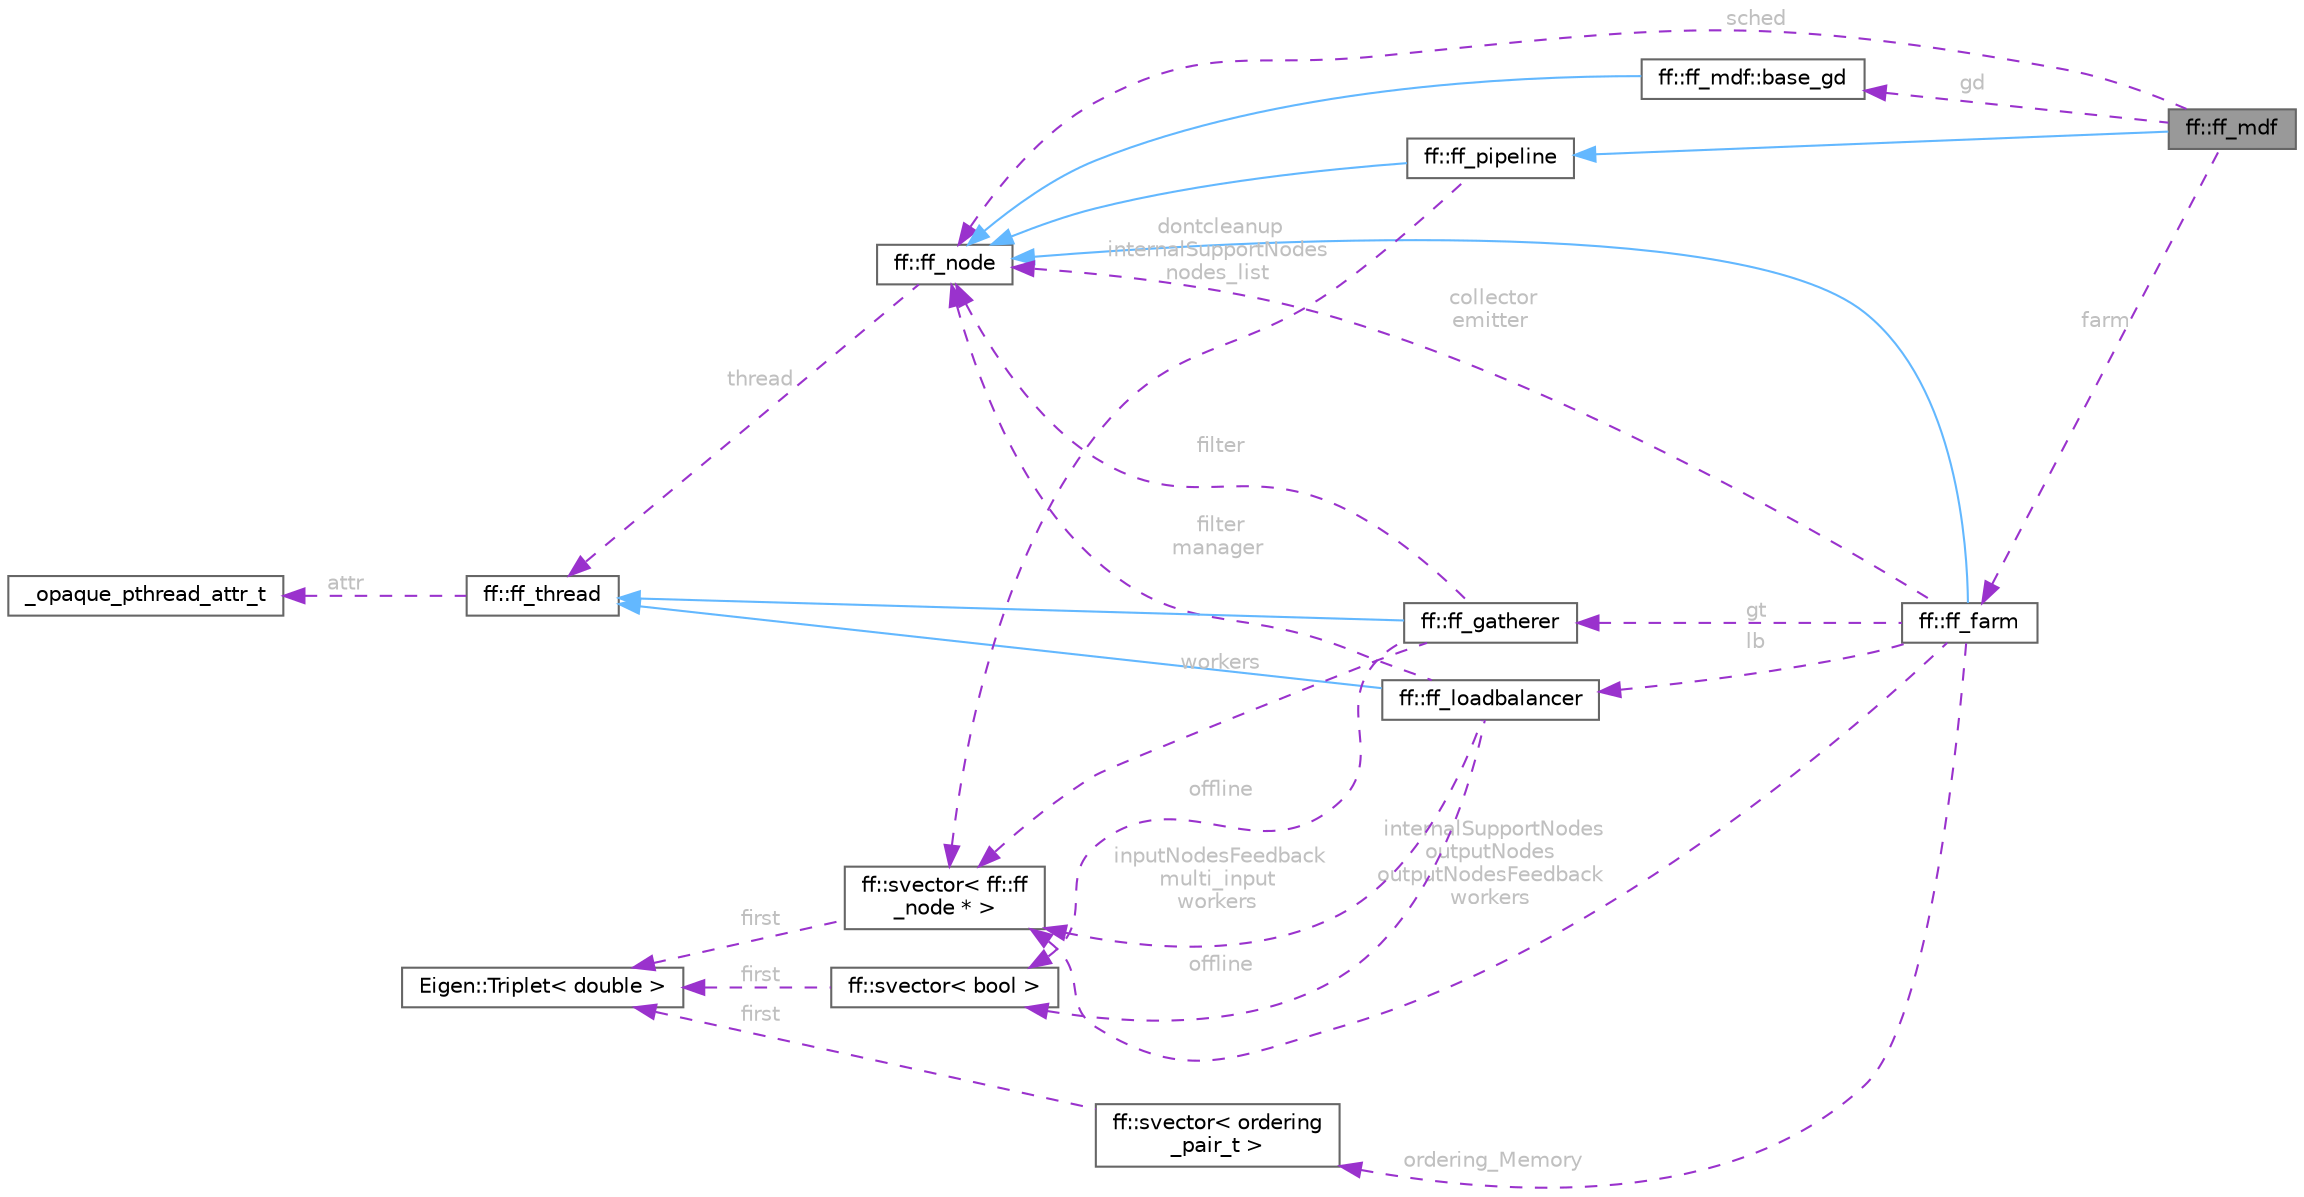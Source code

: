 digraph "ff::ff_mdf"
{
 // LATEX_PDF_SIZE
  bgcolor="transparent";
  edge [fontname=Helvetica,fontsize=10,labelfontname=Helvetica,labelfontsize=10];
  node [fontname=Helvetica,fontsize=10,shape=box,height=0.2,width=0.4];
  rankdir="LR";
  Node1 [id="Node000001",label="ff::ff_mdf",height=0.2,width=0.4,color="gray40", fillcolor="grey60", style="filled", fontcolor="black",tooltip="Macro Data Flow executor"];
  Node2 -> Node1 [id="edge1_Node000001_Node000002",dir="back",color="steelblue1",style="solid",tooltip=" "];
  Node2 [id="Node000002",label="ff::ff_pipeline",height=0.2,width=0.4,color="gray40", fillcolor="white", style="filled",URL="$classff_1_1ff__pipeline.html",tooltip="The Pipeline skeleton (low-level syntax)"];
  Node3 -> Node2 [id="edge2_Node000002_Node000003",dir="back",color="steelblue1",style="solid",tooltip=" "];
  Node3 [id="Node000003",label="ff::ff_node",height=0.2,width=0.4,color="gray40", fillcolor="white", style="filled",URL="$classff_1_1ff__node.html",tooltip="The FastFlow abstract contanier for a parallel activity (actor)."];
  Node4 -> Node3 [id="edge3_Node000003_Node000004",dir="back",color="darkorchid3",style="dashed",tooltip=" ",label=" thread",fontcolor="grey" ];
  Node4 [id="Node000004",label="ff::ff_thread",height=0.2,width=0.4,color="gray40", fillcolor="white", style="filled",URL="$classff_1_1ff__thread.html",tooltip="thread container for (leaves) ff_node"];
  Node5 -> Node4 [id="edge4_Node000004_Node000005",dir="back",color="darkorchid3",style="dashed",tooltip=" ",label=" attr",fontcolor="grey" ];
  Node5 [id="Node000005",label="_opaque_pthread_attr_t",height=0.2,width=0.4,color="gray40", fillcolor="white", style="filled",URL="$struct__opaque__pthread__attr__t.html",tooltip=" "];
  Node6 -> Node2 [id="edge5_Node000002_Node000006",dir="back",color="darkorchid3",style="dashed",tooltip=" ",label=" dontcleanup\ninternalSupportNodes\nnodes_list",fontcolor="grey" ];
  Node6 [id="Node000006",label="ff::svector\< ff::ff\l_node * \>",height=0.2,width=0.4,color="gray40", fillcolor="white", style="filled",URL="$classff_1_1svector.html",tooltip=" "];
  Node7 -> Node6 [id="edge6_Node000006_Node000007",dir="back",color="darkorchid3",style="dashed",tooltip=" ",label=" first",fontcolor="grey" ];
  Node7 [id="Node000007",label="Eigen::Triplet\< double \>",height=0.2,width=0.4,color="gray40", fillcolor="white", style="filled",URL="$class_eigen_1_1_triplet.html",tooltip=" "];
  Node8 -> Node1 [id="edge7_Node000001_Node000008",dir="back",color="darkorchid3",style="dashed",tooltip=" ",label=" gd",fontcolor="grey" ];
  Node8 [id="Node000008",label="ff::ff_mdf::base_gd",height=0.2,width=0.4,color="gray40", fillcolor="white", style="filled",URL="$structff_1_1ff__mdf_1_1base__gd.html",tooltip=" "];
  Node3 -> Node8 [id="edge8_Node000008_Node000003",dir="back",color="steelblue1",style="solid",tooltip=" "];
  Node9 -> Node1 [id="edge9_Node000001_Node000009",dir="back",color="darkorchid3",style="dashed",tooltip=" ",label=" farm",fontcolor="grey" ];
  Node9 [id="Node000009",label="ff::ff_farm",height=0.2,width=0.4,color="gray40", fillcolor="white", style="filled",URL="$classff_1_1ff__farm.html",tooltip="The Farm skeleton, with Emitter (lb_t) and Collector (gt_t)."];
  Node3 -> Node9 [id="edge10_Node000009_Node000003",dir="back",color="steelblue1",style="solid",tooltip=" "];
  Node3 -> Node9 [id="edge11_Node000009_Node000003",dir="back",color="darkorchid3",style="dashed",tooltip=" ",label=" collector\nemitter",fontcolor="grey" ];
  Node10 -> Node9 [id="edge12_Node000009_Node000010",dir="back",color="darkorchid3",style="dashed",tooltip=" ",label=" lb",fontcolor="grey" ];
  Node10 [id="Node000010",label="ff::ff_loadbalancer",height=0.2,width=0.4,color="gray40", fillcolor="white", style="filled",URL="$classff_1_1ff__loadbalancer.html",tooltip="A class representing the Emitter node in a typical Farm skeleton."];
  Node4 -> Node10 [id="edge13_Node000010_Node000004",dir="back",color="steelblue1",style="solid",tooltip=" "];
  Node3 -> Node10 [id="edge14_Node000010_Node000003",dir="back",color="darkorchid3",style="dashed",tooltip=" ",label=" filter\nmanager",fontcolor="grey" ];
  Node6 -> Node10 [id="edge15_Node000010_Node000006",dir="back",color="darkorchid3",style="dashed",tooltip=" ",label=" inputNodesFeedback\nmulti_input\nworkers",fontcolor="grey" ];
  Node11 -> Node10 [id="edge16_Node000010_Node000011",dir="back",color="darkorchid3",style="dashed",tooltip=" ",label=" offline",fontcolor="grey" ];
  Node11 [id="Node000011",label="ff::svector\< bool \>",height=0.2,width=0.4,color="gray40", fillcolor="white", style="filled",URL="$classff_1_1svector.html",tooltip=" "];
  Node7 -> Node11 [id="edge17_Node000011_Node000007",dir="back",color="darkorchid3",style="dashed",tooltip=" ",label=" first",fontcolor="grey" ];
  Node12 -> Node9 [id="edge18_Node000009_Node000012",dir="back",color="darkorchid3",style="dashed",tooltip=" ",label=" gt",fontcolor="grey" ];
  Node12 [id="Node000012",label="ff::ff_gatherer",height=0.2,width=0.4,color="gray40", fillcolor="white", style="filled",URL="$classff_1_1ff__gatherer.html",tooltip="A class representing the Collector node in a Farm skeleton."];
  Node4 -> Node12 [id="edge19_Node000012_Node000004",dir="back",color="steelblue1",style="solid",tooltip=" "];
  Node3 -> Node12 [id="edge20_Node000012_Node000003",dir="back",color="darkorchid3",style="dashed",tooltip=" ",label=" filter",fontcolor="grey" ];
  Node6 -> Node12 [id="edge21_Node000012_Node000006",dir="back",color="darkorchid3",style="dashed",tooltip=" ",label=" workers",fontcolor="grey" ];
  Node11 -> Node12 [id="edge22_Node000012_Node000011",dir="back",color="darkorchid3",style="dashed",tooltip=" ",label=" offline",fontcolor="grey" ];
  Node6 -> Node9 [id="edge23_Node000009_Node000006",dir="back",color="darkorchid3",style="dashed",tooltip=" ",label=" internalSupportNodes\noutputNodes\noutputNodesFeedback\nworkers",fontcolor="grey" ];
  Node13 -> Node9 [id="edge24_Node000009_Node000013",dir="back",color="darkorchid3",style="dashed",tooltip=" ",label=" ordering_Memory",fontcolor="grey" ];
  Node13 [id="Node000013",label="ff::svector\< ordering\l_pair_t \>",height=0.2,width=0.4,color="gray40", fillcolor="white", style="filled",URL="$classff_1_1svector.html",tooltip=" "];
  Node7 -> Node13 [id="edge25_Node000013_Node000007",dir="back",color="darkorchid3",style="dashed",tooltip=" ",label=" first",fontcolor="grey" ];
  Node3 -> Node1 [id="edge26_Node000001_Node000003",dir="back",color="darkorchid3",style="dashed",tooltip=" ",label=" sched",fontcolor="grey" ];
}

